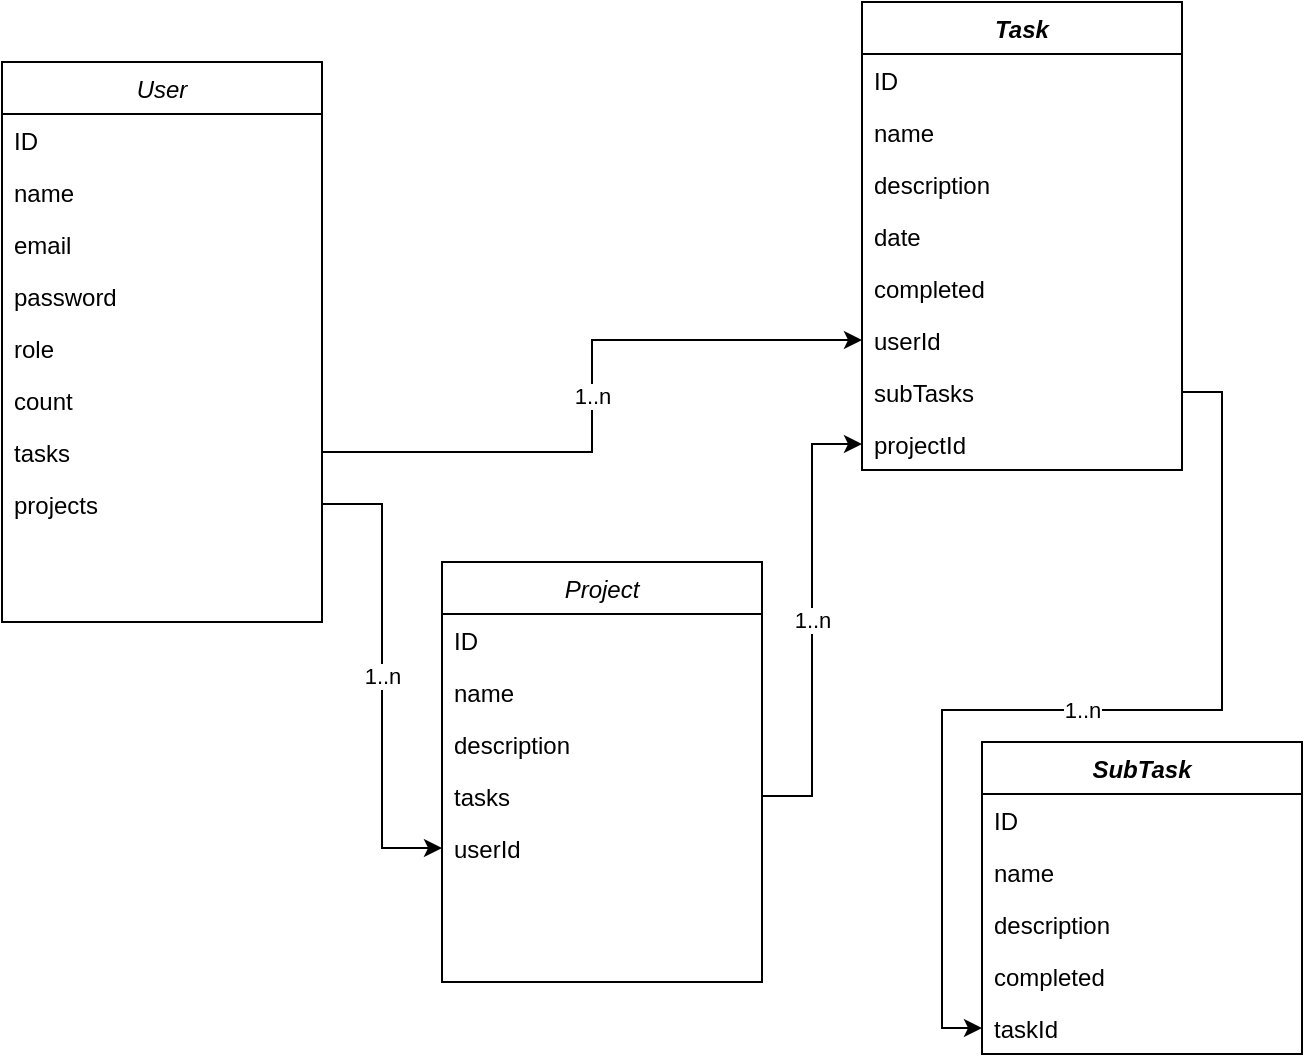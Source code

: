 <mxfile version="14.9.3" type="github">
  <diagram id="C5RBs43oDa-KdzZeNtuy" name="Page-1">
    <mxGraphModel dx="1348" dy="802" grid="1" gridSize="10" guides="1" tooltips="1" connect="1" arrows="1" fold="1" page="1" pageScale="1" pageWidth="827" pageHeight="1169" math="0" shadow="0">
      <root>
        <mxCell id="WIyWlLk6GJQsqaUBKTNV-0" />
        <mxCell id="WIyWlLk6GJQsqaUBKTNV-1" parent="WIyWlLk6GJQsqaUBKTNV-0" />
        <mxCell id="zkfFHV4jXpPFQw0GAbJ--0" value="User" style="swimlane;fontStyle=2;align=center;verticalAlign=top;childLayout=stackLayout;horizontal=1;startSize=26;horizontalStack=0;resizeParent=1;resizeLast=0;collapsible=1;marginBottom=0;rounded=0;shadow=0;strokeWidth=1;swimlaneLine=1;" parent="WIyWlLk6GJQsqaUBKTNV-1" vertex="1">
          <mxGeometry x="20" y="50" width="160" height="280" as="geometry">
            <mxRectangle x="120" y="110" width="160" height="26" as="alternateBounds" />
          </mxGeometry>
        </mxCell>
        <mxCell id="zkfFHV4jXpPFQw0GAbJ--1" value="ID &#xa;   &#xa;" style="text;align=left;verticalAlign=top;spacingLeft=4;spacingRight=4;overflow=hidden;rotatable=0;points=[[0,0.5],[1,0.5]];portConstraint=eastwest;" parent="zkfFHV4jXpPFQw0GAbJ--0" vertex="1">
          <mxGeometry y="26" width="160" height="26" as="geometry" />
        </mxCell>
        <mxCell id="zkfFHV4jXpPFQw0GAbJ--2" value="name" style="text;align=left;verticalAlign=top;spacingLeft=4;spacingRight=4;overflow=hidden;rotatable=0;points=[[0,0.5],[1,0.5]];portConstraint=eastwest;rounded=0;shadow=0;html=0;" parent="zkfFHV4jXpPFQw0GAbJ--0" vertex="1">
          <mxGeometry y="52" width="160" height="26" as="geometry" />
        </mxCell>
        <mxCell id="zkfFHV4jXpPFQw0GAbJ--3" value="email" style="text;align=left;verticalAlign=top;spacingLeft=4;spacingRight=4;overflow=hidden;rotatable=0;points=[[0,0.5],[1,0.5]];portConstraint=eastwest;rounded=0;shadow=0;html=0;" parent="zkfFHV4jXpPFQw0GAbJ--0" vertex="1">
          <mxGeometry y="78" width="160" height="26" as="geometry" />
        </mxCell>
        <mxCell id="-deYQDAgd1mtEzACl92t-0" value="password " style="text;align=left;verticalAlign=top;spacingLeft=4;spacingRight=4;overflow=hidden;rotatable=0;points=[[0,0.5],[1,0.5]];portConstraint=eastwest;rounded=0;shadow=0;html=0;" parent="zkfFHV4jXpPFQw0GAbJ--0" vertex="1">
          <mxGeometry y="104" width="160" height="26" as="geometry" />
        </mxCell>
        <mxCell id="-deYQDAgd1mtEzACl92t-1" value="role" style="text;align=left;verticalAlign=top;spacingLeft=4;spacingRight=4;overflow=hidden;rotatable=0;points=[[0,0.5],[1,0.5]];portConstraint=eastwest;rounded=0;shadow=0;html=0;" parent="zkfFHV4jXpPFQw0GAbJ--0" vertex="1">
          <mxGeometry y="130" width="160" height="26" as="geometry" />
        </mxCell>
        <mxCell id="-deYQDAgd1mtEzACl92t-2" value="count" style="text;align=left;verticalAlign=top;spacingLeft=4;spacingRight=4;overflow=hidden;rotatable=0;points=[[0,0.5],[1,0.5]];portConstraint=eastwest;rounded=0;shadow=0;html=0;" parent="zkfFHV4jXpPFQw0GAbJ--0" vertex="1">
          <mxGeometry y="156" width="160" height="26" as="geometry" />
        </mxCell>
        <mxCell id="-deYQDAgd1mtEzACl92t-3" value="tasks" style="text;align=left;verticalAlign=top;spacingLeft=4;spacingRight=4;overflow=hidden;rotatable=0;points=[[0,0.5],[1,0.5]];portConstraint=eastwest;rounded=0;shadow=0;html=0;" parent="zkfFHV4jXpPFQw0GAbJ--0" vertex="1">
          <mxGeometry y="182" width="160" height="26" as="geometry" />
        </mxCell>
        <mxCell id="WlgThaVCcJ0Khulq8kDK-8" value="projects" style="text;align=left;verticalAlign=top;spacingLeft=4;spacingRight=4;overflow=hidden;rotatable=0;points=[[0,0.5],[1,0.5]];portConstraint=eastwest;rounded=0;shadow=0;html=0;" vertex="1" parent="zkfFHV4jXpPFQw0GAbJ--0">
          <mxGeometry y="208" width="160" height="26" as="geometry" />
        </mxCell>
        <mxCell id="-deYQDAgd1mtEzACl92t-4" value="Task" style="swimlane;fontStyle=3;align=center;verticalAlign=top;childLayout=stackLayout;horizontal=1;startSize=26;horizontalStack=0;resizeParent=1;resizeLast=0;collapsible=1;marginBottom=0;rounded=0;shadow=0;strokeWidth=1;swimlaneLine=1;" parent="WIyWlLk6GJQsqaUBKTNV-1" vertex="1">
          <mxGeometry x="450" y="20" width="160" height="234" as="geometry">
            <mxRectangle x="120" y="110" width="160" height="26" as="alternateBounds" />
          </mxGeometry>
        </mxCell>
        <mxCell id="-deYQDAgd1mtEzACl92t-5" value="ID &#xa;   &#xa;" style="text;align=left;verticalAlign=top;spacingLeft=4;spacingRight=4;overflow=hidden;rotatable=0;points=[[0,0.5],[1,0.5]];portConstraint=eastwest;" parent="-deYQDAgd1mtEzACl92t-4" vertex="1">
          <mxGeometry y="26" width="160" height="26" as="geometry" />
        </mxCell>
        <mxCell id="-deYQDAgd1mtEzACl92t-6" value="name" style="text;align=left;verticalAlign=top;spacingLeft=4;spacingRight=4;overflow=hidden;rotatable=0;points=[[0,0.5],[1,0.5]];portConstraint=eastwest;rounded=0;shadow=0;html=0;" parent="-deYQDAgd1mtEzACl92t-4" vertex="1">
          <mxGeometry y="52" width="160" height="26" as="geometry" />
        </mxCell>
        <mxCell id="WlgThaVCcJ0Khulq8kDK-11" value="description" style="text;align=left;verticalAlign=top;spacingLeft=4;spacingRight=4;overflow=hidden;rotatable=0;points=[[0,0.5],[1,0.5]];portConstraint=eastwest;rounded=0;shadow=0;html=0;" vertex="1" parent="-deYQDAgd1mtEzACl92t-4">
          <mxGeometry y="78" width="160" height="26" as="geometry" />
        </mxCell>
        <mxCell id="-deYQDAgd1mtEzACl92t-7" value="date" style="text;align=left;verticalAlign=top;spacingLeft=4;spacingRight=4;overflow=hidden;rotatable=0;points=[[0,0.5],[1,0.5]];portConstraint=eastwest;rounded=0;shadow=0;html=0;" parent="-deYQDAgd1mtEzACl92t-4" vertex="1">
          <mxGeometry y="104" width="160" height="26" as="geometry" />
        </mxCell>
        <mxCell id="-deYQDAgd1mtEzACl92t-8" value="completed" style="text;align=left;verticalAlign=top;spacingLeft=4;spacingRight=4;overflow=hidden;rotatable=0;points=[[0,0.5],[1,0.5]];portConstraint=eastwest;rounded=0;shadow=0;html=0;" parent="-deYQDAgd1mtEzACl92t-4" vertex="1">
          <mxGeometry y="130" width="160" height="26" as="geometry" />
        </mxCell>
        <mxCell id="-deYQDAgd1mtEzACl92t-9" value="userId" style="text;align=left;verticalAlign=top;spacingLeft=4;spacingRight=4;overflow=hidden;rotatable=0;points=[[0,0.5],[1,0.5]];portConstraint=eastwest;rounded=0;shadow=0;html=0;" parent="-deYQDAgd1mtEzACl92t-4" vertex="1">
          <mxGeometry y="156" width="160" height="26" as="geometry" />
        </mxCell>
        <mxCell id="-deYQDAgd1mtEzACl92t-21" value="subTasks" style="text;align=left;verticalAlign=top;spacingLeft=4;spacingRight=4;overflow=hidden;rotatable=0;points=[[0,0.5],[1,0.5]];portConstraint=eastwest;rounded=0;shadow=0;html=0;" parent="-deYQDAgd1mtEzACl92t-4" vertex="1">
          <mxGeometry y="182" width="160" height="26" as="geometry" />
        </mxCell>
        <mxCell id="WlgThaVCcJ0Khulq8kDK-10" value="projectId" style="text;align=left;verticalAlign=top;spacingLeft=4;spacingRight=4;overflow=hidden;rotatable=0;points=[[0,0.5],[1,0.5]];portConstraint=eastwest;rounded=0;shadow=0;html=0;" vertex="1" parent="-deYQDAgd1mtEzACl92t-4">
          <mxGeometry y="208" width="160" height="26" as="geometry" />
        </mxCell>
        <mxCell id="-deYQDAgd1mtEzACl92t-14" value="1..n" style="edgeStyle=orthogonalEdgeStyle;rounded=0;orthogonalLoop=1;jettySize=auto;html=1;entryX=0;entryY=0.5;entryDx=0;entryDy=0;" parent="WIyWlLk6GJQsqaUBKTNV-1" source="-deYQDAgd1mtEzACl92t-3" target="-deYQDAgd1mtEzACl92t-9" edge="1">
          <mxGeometry relative="1" as="geometry" />
        </mxCell>
        <mxCell id="-deYQDAgd1mtEzACl92t-15" value="SubTask" style="swimlane;fontStyle=3;align=center;verticalAlign=top;childLayout=stackLayout;horizontal=1;startSize=26;horizontalStack=0;resizeParent=1;resizeLast=0;collapsible=1;marginBottom=0;rounded=0;shadow=0;strokeWidth=1;swimlaneLine=1;" parent="WIyWlLk6GJQsqaUBKTNV-1" vertex="1">
          <mxGeometry x="510" y="390" width="160" height="156" as="geometry">
            <mxRectangle x="120" y="110" width="160" height="26" as="alternateBounds" />
          </mxGeometry>
        </mxCell>
        <mxCell id="-deYQDAgd1mtEzACl92t-16" value="ID &#xa;   &#xa;" style="text;align=left;verticalAlign=top;spacingLeft=4;spacingRight=4;overflow=hidden;rotatable=0;points=[[0,0.5],[1,0.5]];portConstraint=eastwest;" parent="-deYQDAgd1mtEzACl92t-15" vertex="1">
          <mxGeometry y="26" width="160" height="26" as="geometry" />
        </mxCell>
        <mxCell id="-deYQDAgd1mtEzACl92t-17" value="name" style="text;align=left;verticalAlign=top;spacingLeft=4;spacingRight=4;overflow=hidden;rotatable=0;points=[[0,0.5],[1,0.5]];portConstraint=eastwest;rounded=0;shadow=0;html=0;" parent="-deYQDAgd1mtEzACl92t-15" vertex="1">
          <mxGeometry y="52" width="160" height="26" as="geometry" />
        </mxCell>
        <mxCell id="WlgThaVCcJ0Khulq8kDK-12" value="description" style="text;align=left;verticalAlign=top;spacingLeft=4;spacingRight=4;overflow=hidden;rotatable=0;points=[[0,0.5],[1,0.5]];portConstraint=eastwest;rounded=0;shadow=0;html=0;" vertex="1" parent="-deYQDAgd1mtEzACl92t-15">
          <mxGeometry y="78" width="160" height="26" as="geometry" />
        </mxCell>
        <mxCell id="-deYQDAgd1mtEzACl92t-18" value="completed&#xa;" style="text;align=left;verticalAlign=top;spacingLeft=4;spacingRight=4;overflow=hidden;rotatable=0;points=[[0,0.5],[1,0.5]];portConstraint=eastwest;rounded=0;shadow=0;html=0;" parent="-deYQDAgd1mtEzACl92t-15" vertex="1">
          <mxGeometry y="104" width="160" height="26" as="geometry" />
        </mxCell>
        <mxCell id="-deYQDAgd1mtEzACl92t-19" value="taskId" style="text;align=left;verticalAlign=top;spacingLeft=4;spacingRight=4;overflow=hidden;rotatable=0;points=[[0,0.5],[1,0.5]];portConstraint=eastwest;rounded=0;shadow=0;html=0;" parent="-deYQDAgd1mtEzACl92t-15" vertex="1">
          <mxGeometry y="130" width="160" height="26" as="geometry" />
        </mxCell>
        <mxCell id="-deYQDAgd1mtEzACl92t-22" value="1..n" style="edgeStyle=orthogonalEdgeStyle;rounded=0;orthogonalLoop=1;jettySize=auto;html=1;entryX=0;entryY=0.5;entryDx=0;entryDy=0;" parent="WIyWlLk6GJQsqaUBKTNV-1" source="-deYQDAgd1mtEzACl92t-21" target="-deYQDAgd1mtEzACl92t-19" edge="1">
          <mxGeometry relative="1" as="geometry" />
        </mxCell>
        <mxCell id="WlgThaVCcJ0Khulq8kDK-0" value="Project" style="swimlane;fontStyle=2;align=center;verticalAlign=top;childLayout=stackLayout;horizontal=1;startSize=26;horizontalStack=0;resizeParent=1;resizeLast=0;collapsible=1;marginBottom=0;rounded=0;shadow=0;strokeWidth=1;swimlaneLine=1;" vertex="1" parent="WIyWlLk6GJQsqaUBKTNV-1">
          <mxGeometry x="240" y="300" width="160" height="210" as="geometry">
            <mxRectangle x="120" y="110" width="160" height="26" as="alternateBounds" />
          </mxGeometry>
        </mxCell>
        <mxCell id="WlgThaVCcJ0Khulq8kDK-1" value="ID &#xa;   &#xa;" style="text;align=left;verticalAlign=top;spacingLeft=4;spacingRight=4;overflow=hidden;rotatable=0;points=[[0,0.5],[1,0.5]];portConstraint=eastwest;" vertex="1" parent="WlgThaVCcJ0Khulq8kDK-0">
          <mxGeometry y="26" width="160" height="26" as="geometry" />
        </mxCell>
        <mxCell id="WlgThaVCcJ0Khulq8kDK-2" value="name" style="text;align=left;verticalAlign=top;spacingLeft=4;spacingRight=4;overflow=hidden;rotatable=0;points=[[0,0.5],[1,0.5]];portConstraint=eastwest;rounded=0;shadow=0;html=0;" vertex="1" parent="WlgThaVCcJ0Khulq8kDK-0">
          <mxGeometry y="52" width="160" height="26" as="geometry" />
        </mxCell>
        <mxCell id="WlgThaVCcJ0Khulq8kDK-3" value="description" style="text;align=left;verticalAlign=top;spacingLeft=4;spacingRight=4;overflow=hidden;rotatable=0;points=[[0,0.5],[1,0.5]];portConstraint=eastwest;rounded=0;shadow=0;html=0;" vertex="1" parent="WlgThaVCcJ0Khulq8kDK-0">
          <mxGeometry y="78" width="160" height="26" as="geometry" />
        </mxCell>
        <mxCell id="WlgThaVCcJ0Khulq8kDK-7" value="tasks" style="text;align=left;verticalAlign=top;spacingLeft=4;spacingRight=4;overflow=hidden;rotatable=0;points=[[0,0.5],[1,0.5]];portConstraint=eastwest;rounded=0;shadow=0;html=0;" vertex="1" parent="WlgThaVCcJ0Khulq8kDK-0">
          <mxGeometry y="104" width="160" height="26" as="geometry" />
        </mxCell>
        <mxCell id="WlgThaVCcJ0Khulq8kDK-9" value="userId" style="text;align=left;verticalAlign=top;spacingLeft=4;spacingRight=4;overflow=hidden;rotatable=0;points=[[0,0.5],[1,0.5]];portConstraint=eastwest;rounded=0;shadow=0;html=0;" vertex="1" parent="WlgThaVCcJ0Khulq8kDK-0">
          <mxGeometry y="130" width="160" height="26" as="geometry" />
        </mxCell>
        <mxCell id="WlgThaVCcJ0Khulq8kDK-13" value="1..n" style="edgeStyle=orthogonalEdgeStyle;rounded=0;orthogonalLoop=1;jettySize=auto;html=1;" edge="1" parent="WIyWlLk6GJQsqaUBKTNV-1" source="WlgThaVCcJ0Khulq8kDK-7" target="WlgThaVCcJ0Khulq8kDK-10">
          <mxGeometry relative="1" as="geometry" />
        </mxCell>
        <mxCell id="WlgThaVCcJ0Khulq8kDK-18" value="1..n" style="edgeStyle=orthogonalEdgeStyle;rounded=0;orthogonalLoop=1;jettySize=auto;html=1;entryX=0;entryY=0.5;entryDx=0;entryDy=0;" edge="1" parent="WIyWlLk6GJQsqaUBKTNV-1" source="WlgThaVCcJ0Khulq8kDK-8" target="WlgThaVCcJ0Khulq8kDK-9">
          <mxGeometry relative="1" as="geometry" />
        </mxCell>
      </root>
    </mxGraphModel>
  </diagram>
</mxfile>
